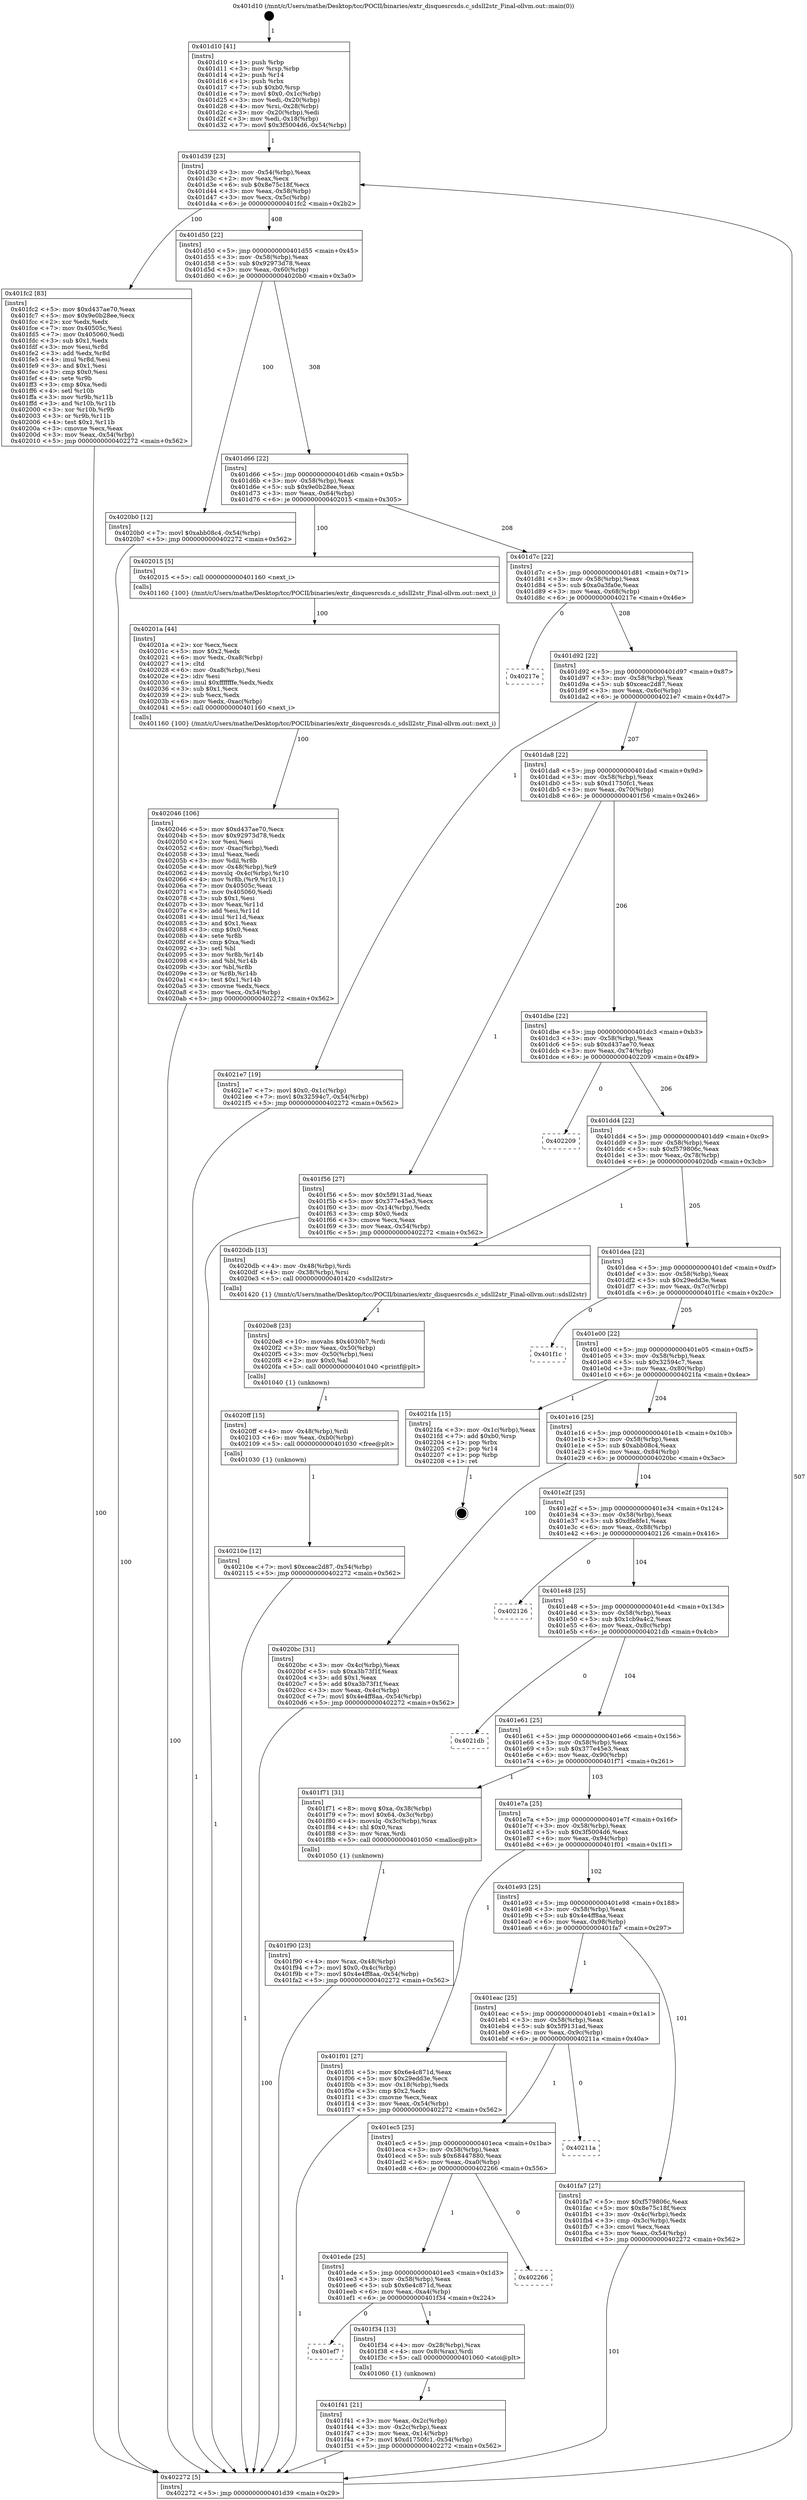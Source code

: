 digraph "0x401d10" {
  label = "0x401d10 (/mnt/c/Users/mathe/Desktop/tcc/POCII/binaries/extr_disquesrcsds.c_sdsll2str_Final-ollvm.out::main(0))"
  labelloc = "t"
  node[shape=record]

  Entry [label="",width=0.3,height=0.3,shape=circle,fillcolor=black,style=filled]
  "0x401d39" [label="{
     0x401d39 [23]\l
     | [instrs]\l
     &nbsp;&nbsp;0x401d39 \<+3\>: mov -0x54(%rbp),%eax\l
     &nbsp;&nbsp;0x401d3c \<+2\>: mov %eax,%ecx\l
     &nbsp;&nbsp;0x401d3e \<+6\>: sub $0x8e75c18f,%ecx\l
     &nbsp;&nbsp;0x401d44 \<+3\>: mov %eax,-0x58(%rbp)\l
     &nbsp;&nbsp;0x401d47 \<+3\>: mov %ecx,-0x5c(%rbp)\l
     &nbsp;&nbsp;0x401d4a \<+6\>: je 0000000000401fc2 \<main+0x2b2\>\l
  }"]
  "0x401fc2" [label="{
     0x401fc2 [83]\l
     | [instrs]\l
     &nbsp;&nbsp;0x401fc2 \<+5\>: mov $0xd437ae70,%eax\l
     &nbsp;&nbsp;0x401fc7 \<+5\>: mov $0x9e0b28ee,%ecx\l
     &nbsp;&nbsp;0x401fcc \<+2\>: xor %edx,%edx\l
     &nbsp;&nbsp;0x401fce \<+7\>: mov 0x40505c,%esi\l
     &nbsp;&nbsp;0x401fd5 \<+7\>: mov 0x405060,%edi\l
     &nbsp;&nbsp;0x401fdc \<+3\>: sub $0x1,%edx\l
     &nbsp;&nbsp;0x401fdf \<+3\>: mov %esi,%r8d\l
     &nbsp;&nbsp;0x401fe2 \<+3\>: add %edx,%r8d\l
     &nbsp;&nbsp;0x401fe5 \<+4\>: imul %r8d,%esi\l
     &nbsp;&nbsp;0x401fe9 \<+3\>: and $0x1,%esi\l
     &nbsp;&nbsp;0x401fec \<+3\>: cmp $0x0,%esi\l
     &nbsp;&nbsp;0x401fef \<+4\>: sete %r9b\l
     &nbsp;&nbsp;0x401ff3 \<+3\>: cmp $0xa,%edi\l
     &nbsp;&nbsp;0x401ff6 \<+4\>: setl %r10b\l
     &nbsp;&nbsp;0x401ffa \<+3\>: mov %r9b,%r11b\l
     &nbsp;&nbsp;0x401ffd \<+3\>: and %r10b,%r11b\l
     &nbsp;&nbsp;0x402000 \<+3\>: xor %r10b,%r9b\l
     &nbsp;&nbsp;0x402003 \<+3\>: or %r9b,%r11b\l
     &nbsp;&nbsp;0x402006 \<+4\>: test $0x1,%r11b\l
     &nbsp;&nbsp;0x40200a \<+3\>: cmovne %ecx,%eax\l
     &nbsp;&nbsp;0x40200d \<+3\>: mov %eax,-0x54(%rbp)\l
     &nbsp;&nbsp;0x402010 \<+5\>: jmp 0000000000402272 \<main+0x562\>\l
  }"]
  "0x401d50" [label="{
     0x401d50 [22]\l
     | [instrs]\l
     &nbsp;&nbsp;0x401d50 \<+5\>: jmp 0000000000401d55 \<main+0x45\>\l
     &nbsp;&nbsp;0x401d55 \<+3\>: mov -0x58(%rbp),%eax\l
     &nbsp;&nbsp;0x401d58 \<+5\>: sub $0x92973d78,%eax\l
     &nbsp;&nbsp;0x401d5d \<+3\>: mov %eax,-0x60(%rbp)\l
     &nbsp;&nbsp;0x401d60 \<+6\>: je 00000000004020b0 \<main+0x3a0\>\l
  }"]
  Exit [label="",width=0.3,height=0.3,shape=circle,fillcolor=black,style=filled,peripheries=2]
  "0x4020b0" [label="{
     0x4020b0 [12]\l
     | [instrs]\l
     &nbsp;&nbsp;0x4020b0 \<+7\>: movl $0xabb08c4,-0x54(%rbp)\l
     &nbsp;&nbsp;0x4020b7 \<+5\>: jmp 0000000000402272 \<main+0x562\>\l
  }"]
  "0x401d66" [label="{
     0x401d66 [22]\l
     | [instrs]\l
     &nbsp;&nbsp;0x401d66 \<+5\>: jmp 0000000000401d6b \<main+0x5b\>\l
     &nbsp;&nbsp;0x401d6b \<+3\>: mov -0x58(%rbp),%eax\l
     &nbsp;&nbsp;0x401d6e \<+5\>: sub $0x9e0b28ee,%eax\l
     &nbsp;&nbsp;0x401d73 \<+3\>: mov %eax,-0x64(%rbp)\l
     &nbsp;&nbsp;0x401d76 \<+6\>: je 0000000000402015 \<main+0x305\>\l
  }"]
  "0x40210e" [label="{
     0x40210e [12]\l
     | [instrs]\l
     &nbsp;&nbsp;0x40210e \<+7\>: movl $0xceac2d87,-0x54(%rbp)\l
     &nbsp;&nbsp;0x402115 \<+5\>: jmp 0000000000402272 \<main+0x562\>\l
  }"]
  "0x402015" [label="{
     0x402015 [5]\l
     | [instrs]\l
     &nbsp;&nbsp;0x402015 \<+5\>: call 0000000000401160 \<next_i\>\l
     | [calls]\l
     &nbsp;&nbsp;0x401160 \{100\} (/mnt/c/Users/mathe/Desktop/tcc/POCII/binaries/extr_disquesrcsds.c_sdsll2str_Final-ollvm.out::next_i)\l
  }"]
  "0x401d7c" [label="{
     0x401d7c [22]\l
     | [instrs]\l
     &nbsp;&nbsp;0x401d7c \<+5\>: jmp 0000000000401d81 \<main+0x71\>\l
     &nbsp;&nbsp;0x401d81 \<+3\>: mov -0x58(%rbp),%eax\l
     &nbsp;&nbsp;0x401d84 \<+5\>: sub $0xa0a3fa0e,%eax\l
     &nbsp;&nbsp;0x401d89 \<+3\>: mov %eax,-0x68(%rbp)\l
     &nbsp;&nbsp;0x401d8c \<+6\>: je 000000000040217e \<main+0x46e\>\l
  }"]
  "0x4020ff" [label="{
     0x4020ff [15]\l
     | [instrs]\l
     &nbsp;&nbsp;0x4020ff \<+4\>: mov -0x48(%rbp),%rdi\l
     &nbsp;&nbsp;0x402103 \<+6\>: mov %eax,-0xb0(%rbp)\l
     &nbsp;&nbsp;0x402109 \<+5\>: call 0000000000401030 \<free@plt\>\l
     | [calls]\l
     &nbsp;&nbsp;0x401030 \{1\} (unknown)\l
  }"]
  "0x40217e" [label="{
     0x40217e\l
  }", style=dashed]
  "0x401d92" [label="{
     0x401d92 [22]\l
     | [instrs]\l
     &nbsp;&nbsp;0x401d92 \<+5\>: jmp 0000000000401d97 \<main+0x87\>\l
     &nbsp;&nbsp;0x401d97 \<+3\>: mov -0x58(%rbp),%eax\l
     &nbsp;&nbsp;0x401d9a \<+5\>: sub $0xceac2d87,%eax\l
     &nbsp;&nbsp;0x401d9f \<+3\>: mov %eax,-0x6c(%rbp)\l
     &nbsp;&nbsp;0x401da2 \<+6\>: je 00000000004021e7 \<main+0x4d7\>\l
  }"]
  "0x4020e8" [label="{
     0x4020e8 [23]\l
     | [instrs]\l
     &nbsp;&nbsp;0x4020e8 \<+10\>: movabs $0x4030b7,%rdi\l
     &nbsp;&nbsp;0x4020f2 \<+3\>: mov %eax,-0x50(%rbp)\l
     &nbsp;&nbsp;0x4020f5 \<+3\>: mov -0x50(%rbp),%esi\l
     &nbsp;&nbsp;0x4020f8 \<+2\>: mov $0x0,%al\l
     &nbsp;&nbsp;0x4020fa \<+5\>: call 0000000000401040 \<printf@plt\>\l
     | [calls]\l
     &nbsp;&nbsp;0x401040 \{1\} (unknown)\l
  }"]
  "0x4021e7" [label="{
     0x4021e7 [19]\l
     | [instrs]\l
     &nbsp;&nbsp;0x4021e7 \<+7\>: movl $0x0,-0x1c(%rbp)\l
     &nbsp;&nbsp;0x4021ee \<+7\>: movl $0x32594c7,-0x54(%rbp)\l
     &nbsp;&nbsp;0x4021f5 \<+5\>: jmp 0000000000402272 \<main+0x562\>\l
  }"]
  "0x401da8" [label="{
     0x401da8 [22]\l
     | [instrs]\l
     &nbsp;&nbsp;0x401da8 \<+5\>: jmp 0000000000401dad \<main+0x9d\>\l
     &nbsp;&nbsp;0x401dad \<+3\>: mov -0x58(%rbp),%eax\l
     &nbsp;&nbsp;0x401db0 \<+5\>: sub $0xd1750fc1,%eax\l
     &nbsp;&nbsp;0x401db5 \<+3\>: mov %eax,-0x70(%rbp)\l
     &nbsp;&nbsp;0x401db8 \<+6\>: je 0000000000401f56 \<main+0x246\>\l
  }"]
  "0x402046" [label="{
     0x402046 [106]\l
     | [instrs]\l
     &nbsp;&nbsp;0x402046 \<+5\>: mov $0xd437ae70,%ecx\l
     &nbsp;&nbsp;0x40204b \<+5\>: mov $0x92973d78,%edx\l
     &nbsp;&nbsp;0x402050 \<+2\>: xor %esi,%esi\l
     &nbsp;&nbsp;0x402052 \<+6\>: mov -0xac(%rbp),%edi\l
     &nbsp;&nbsp;0x402058 \<+3\>: imul %eax,%edi\l
     &nbsp;&nbsp;0x40205b \<+3\>: mov %dil,%r8b\l
     &nbsp;&nbsp;0x40205e \<+4\>: mov -0x48(%rbp),%r9\l
     &nbsp;&nbsp;0x402062 \<+4\>: movslq -0x4c(%rbp),%r10\l
     &nbsp;&nbsp;0x402066 \<+4\>: mov %r8b,(%r9,%r10,1)\l
     &nbsp;&nbsp;0x40206a \<+7\>: mov 0x40505c,%eax\l
     &nbsp;&nbsp;0x402071 \<+7\>: mov 0x405060,%edi\l
     &nbsp;&nbsp;0x402078 \<+3\>: sub $0x1,%esi\l
     &nbsp;&nbsp;0x40207b \<+3\>: mov %eax,%r11d\l
     &nbsp;&nbsp;0x40207e \<+3\>: add %esi,%r11d\l
     &nbsp;&nbsp;0x402081 \<+4\>: imul %r11d,%eax\l
     &nbsp;&nbsp;0x402085 \<+3\>: and $0x1,%eax\l
     &nbsp;&nbsp;0x402088 \<+3\>: cmp $0x0,%eax\l
     &nbsp;&nbsp;0x40208b \<+4\>: sete %r8b\l
     &nbsp;&nbsp;0x40208f \<+3\>: cmp $0xa,%edi\l
     &nbsp;&nbsp;0x402092 \<+3\>: setl %bl\l
     &nbsp;&nbsp;0x402095 \<+3\>: mov %r8b,%r14b\l
     &nbsp;&nbsp;0x402098 \<+3\>: and %bl,%r14b\l
     &nbsp;&nbsp;0x40209b \<+3\>: xor %bl,%r8b\l
     &nbsp;&nbsp;0x40209e \<+3\>: or %r8b,%r14b\l
     &nbsp;&nbsp;0x4020a1 \<+4\>: test $0x1,%r14b\l
     &nbsp;&nbsp;0x4020a5 \<+3\>: cmovne %edx,%ecx\l
     &nbsp;&nbsp;0x4020a8 \<+3\>: mov %ecx,-0x54(%rbp)\l
     &nbsp;&nbsp;0x4020ab \<+5\>: jmp 0000000000402272 \<main+0x562\>\l
  }"]
  "0x401f56" [label="{
     0x401f56 [27]\l
     | [instrs]\l
     &nbsp;&nbsp;0x401f56 \<+5\>: mov $0x5f9131ad,%eax\l
     &nbsp;&nbsp;0x401f5b \<+5\>: mov $0x377e45e3,%ecx\l
     &nbsp;&nbsp;0x401f60 \<+3\>: mov -0x14(%rbp),%edx\l
     &nbsp;&nbsp;0x401f63 \<+3\>: cmp $0x0,%edx\l
     &nbsp;&nbsp;0x401f66 \<+3\>: cmove %ecx,%eax\l
     &nbsp;&nbsp;0x401f69 \<+3\>: mov %eax,-0x54(%rbp)\l
     &nbsp;&nbsp;0x401f6c \<+5\>: jmp 0000000000402272 \<main+0x562\>\l
  }"]
  "0x401dbe" [label="{
     0x401dbe [22]\l
     | [instrs]\l
     &nbsp;&nbsp;0x401dbe \<+5\>: jmp 0000000000401dc3 \<main+0xb3\>\l
     &nbsp;&nbsp;0x401dc3 \<+3\>: mov -0x58(%rbp),%eax\l
     &nbsp;&nbsp;0x401dc6 \<+5\>: sub $0xd437ae70,%eax\l
     &nbsp;&nbsp;0x401dcb \<+3\>: mov %eax,-0x74(%rbp)\l
     &nbsp;&nbsp;0x401dce \<+6\>: je 0000000000402209 \<main+0x4f9\>\l
  }"]
  "0x40201a" [label="{
     0x40201a [44]\l
     | [instrs]\l
     &nbsp;&nbsp;0x40201a \<+2\>: xor %ecx,%ecx\l
     &nbsp;&nbsp;0x40201c \<+5\>: mov $0x2,%edx\l
     &nbsp;&nbsp;0x402021 \<+6\>: mov %edx,-0xa8(%rbp)\l
     &nbsp;&nbsp;0x402027 \<+1\>: cltd\l
     &nbsp;&nbsp;0x402028 \<+6\>: mov -0xa8(%rbp),%esi\l
     &nbsp;&nbsp;0x40202e \<+2\>: idiv %esi\l
     &nbsp;&nbsp;0x402030 \<+6\>: imul $0xfffffffe,%edx,%edx\l
     &nbsp;&nbsp;0x402036 \<+3\>: sub $0x1,%ecx\l
     &nbsp;&nbsp;0x402039 \<+2\>: sub %ecx,%edx\l
     &nbsp;&nbsp;0x40203b \<+6\>: mov %edx,-0xac(%rbp)\l
     &nbsp;&nbsp;0x402041 \<+5\>: call 0000000000401160 \<next_i\>\l
     | [calls]\l
     &nbsp;&nbsp;0x401160 \{100\} (/mnt/c/Users/mathe/Desktop/tcc/POCII/binaries/extr_disquesrcsds.c_sdsll2str_Final-ollvm.out::next_i)\l
  }"]
  "0x402209" [label="{
     0x402209\l
  }", style=dashed]
  "0x401dd4" [label="{
     0x401dd4 [22]\l
     | [instrs]\l
     &nbsp;&nbsp;0x401dd4 \<+5\>: jmp 0000000000401dd9 \<main+0xc9\>\l
     &nbsp;&nbsp;0x401dd9 \<+3\>: mov -0x58(%rbp),%eax\l
     &nbsp;&nbsp;0x401ddc \<+5\>: sub $0xf579806c,%eax\l
     &nbsp;&nbsp;0x401de1 \<+3\>: mov %eax,-0x78(%rbp)\l
     &nbsp;&nbsp;0x401de4 \<+6\>: je 00000000004020db \<main+0x3cb\>\l
  }"]
  "0x401f90" [label="{
     0x401f90 [23]\l
     | [instrs]\l
     &nbsp;&nbsp;0x401f90 \<+4\>: mov %rax,-0x48(%rbp)\l
     &nbsp;&nbsp;0x401f94 \<+7\>: movl $0x0,-0x4c(%rbp)\l
     &nbsp;&nbsp;0x401f9b \<+7\>: movl $0x4e4ff8aa,-0x54(%rbp)\l
     &nbsp;&nbsp;0x401fa2 \<+5\>: jmp 0000000000402272 \<main+0x562\>\l
  }"]
  "0x4020db" [label="{
     0x4020db [13]\l
     | [instrs]\l
     &nbsp;&nbsp;0x4020db \<+4\>: mov -0x48(%rbp),%rdi\l
     &nbsp;&nbsp;0x4020df \<+4\>: mov -0x38(%rbp),%rsi\l
     &nbsp;&nbsp;0x4020e3 \<+5\>: call 0000000000401420 \<sdsll2str\>\l
     | [calls]\l
     &nbsp;&nbsp;0x401420 \{1\} (/mnt/c/Users/mathe/Desktop/tcc/POCII/binaries/extr_disquesrcsds.c_sdsll2str_Final-ollvm.out::sdsll2str)\l
  }"]
  "0x401dea" [label="{
     0x401dea [22]\l
     | [instrs]\l
     &nbsp;&nbsp;0x401dea \<+5\>: jmp 0000000000401def \<main+0xdf\>\l
     &nbsp;&nbsp;0x401def \<+3\>: mov -0x58(%rbp),%eax\l
     &nbsp;&nbsp;0x401df2 \<+5\>: sub $0x29edd3e,%eax\l
     &nbsp;&nbsp;0x401df7 \<+3\>: mov %eax,-0x7c(%rbp)\l
     &nbsp;&nbsp;0x401dfa \<+6\>: je 0000000000401f1c \<main+0x20c\>\l
  }"]
  "0x401f41" [label="{
     0x401f41 [21]\l
     | [instrs]\l
     &nbsp;&nbsp;0x401f41 \<+3\>: mov %eax,-0x2c(%rbp)\l
     &nbsp;&nbsp;0x401f44 \<+3\>: mov -0x2c(%rbp),%eax\l
     &nbsp;&nbsp;0x401f47 \<+3\>: mov %eax,-0x14(%rbp)\l
     &nbsp;&nbsp;0x401f4a \<+7\>: movl $0xd1750fc1,-0x54(%rbp)\l
     &nbsp;&nbsp;0x401f51 \<+5\>: jmp 0000000000402272 \<main+0x562\>\l
  }"]
  "0x401f1c" [label="{
     0x401f1c\l
  }", style=dashed]
  "0x401e00" [label="{
     0x401e00 [22]\l
     | [instrs]\l
     &nbsp;&nbsp;0x401e00 \<+5\>: jmp 0000000000401e05 \<main+0xf5\>\l
     &nbsp;&nbsp;0x401e05 \<+3\>: mov -0x58(%rbp),%eax\l
     &nbsp;&nbsp;0x401e08 \<+5\>: sub $0x32594c7,%eax\l
     &nbsp;&nbsp;0x401e0d \<+3\>: mov %eax,-0x80(%rbp)\l
     &nbsp;&nbsp;0x401e10 \<+6\>: je 00000000004021fa \<main+0x4ea\>\l
  }"]
  "0x401ef7" [label="{
     0x401ef7\l
  }", style=dashed]
  "0x4021fa" [label="{
     0x4021fa [15]\l
     | [instrs]\l
     &nbsp;&nbsp;0x4021fa \<+3\>: mov -0x1c(%rbp),%eax\l
     &nbsp;&nbsp;0x4021fd \<+7\>: add $0xb0,%rsp\l
     &nbsp;&nbsp;0x402204 \<+1\>: pop %rbx\l
     &nbsp;&nbsp;0x402205 \<+2\>: pop %r14\l
     &nbsp;&nbsp;0x402207 \<+1\>: pop %rbp\l
     &nbsp;&nbsp;0x402208 \<+1\>: ret\l
  }"]
  "0x401e16" [label="{
     0x401e16 [25]\l
     | [instrs]\l
     &nbsp;&nbsp;0x401e16 \<+5\>: jmp 0000000000401e1b \<main+0x10b\>\l
     &nbsp;&nbsp;0x401e1b \<+3\>: mov -0x58(%rbp),%eax\l
     &nbsp;&nbsp;0x401e1e \<+5\>: sub $0xabb08c4,%eax\l
     &nbsp;&nbsp;0x401e23 \<+6\>: mov %eax,-0x84(%rbp)\l
     &nbsp;&nbsp;0x401e29 \<+6\>: je 00000000004020bc \<main+0x3ac\>\l
  }"]
  "0x401f34" [label="{
     0x401f34 [13]\l
     | [instrs]\l
     &nbsp;&nbsp;0x401f34 \<+4\>: mov -0x28(%rbp),%rax\l
     &nbsp;&nbsp;0x401f38 \<+4\>: mov 0x8(%rax),%rdi\l
     &nbsp;&nbsp;0x401f3c \<+5\>: call 0000000000401060 \<atoi@plt\>\l
     | [calls]\l
     &nbsp;&nbsp;0x401060 \{1\} (unknown)\l
  }"]
  "0x4020bc" [label="{
     0x4020bc [31]\l
     | [instrs]\l
     &nbsp;&nbsp;0x4020bc \<+3\>: mov -0x4c(%rbp),%eax\l
     &nbsp;&nbsp;0x4020bf \<+5\>: sub $0xa3b73f1f,%eax\l
     &nbsp;&nbsp;0x4020c4 \<+3\>: add $0x1,%eax\l
     &nbsp;&nbsp;0x4020c7 \<+5\>: add $0xa3b73f1f,%eax\l
     &nbsp;&nbsp;0x4020cc \<+3\>: mov %eax,-0x4c(%rbp)\l
     &nbsp;&nbsp;0x4020cf \<+7\>: movl $0x4e4ff8aa,-0x54(%rbp)\l
     &nbsp;&nbsp;0x4020d6 \<+5\>: jmp 0000000000402272 \<main+0x562\>\l
  }"]
  "0x401e2f" [label="{
     0x401e2f [25]\l
     | [instrs]\l
     &nbsp;&nbsp;0x401e2f \<+5\>: jmp 0000000000401e34 \<main+0x124\>\l
     &nbsp;&nbsp;0x401e34 \<+3\>: mov -0x58(%rbp),%eax\l
     &nbsp;&nbsp;0x401e37 \<+5\>: sub $0xdfe8fe1,%eax\l
     &nbsp;&nbsp;0x401e3c \<+6\>: mov %eax,-0x88(%rbp)\l
     &nbsp;&nbsp;0x401e42 \<+6\>: je 0000000000402126 \<main+0x416\>\l
  }"]
  "0x401ede" [label="{
     0x401ede [25]\l
     | [instrs]\l
     &nbsp;&nbsp;0x401ede \<+5\>: jmp 0000000000401ee3 \<main+0x1d3\>\l
     &nbsp;&nbsp;0x401ee3 \<+3\>: mov -0x58(%rbp),%eax\l
     &nbsp;&nbsp;0x401ee6 \<+5\>: sub $0x6e4c871d,%eax\l
     &nbsp;&nbsp;0x401eeb \<+6\>: mov %eax,-0xa4(%rbp)\l
     &nbsp;&nbsp;0x401ef1 \<+6\>: je 0000000000401f34 \<main+0x224\>\l
  }"]
  "0x402126" [label="{
     0x402126\l
  }", style=dashed]
  "0x401e48" [label="{
     0x401e48 [25]\l
     | [instrs]\l
     &nbsp;&nbsp;0x401e48 \<+5\>: jmp 0000000000401e4d \<main+0x13d\>\l
     &nbsp;&nbsp;0x401e4d \<+3\>: mov -0x58(%rbp),%eax\l
     &nbsp;&nbsp;0x401e50 \<+5\>: sub $0x1cb9a4c2,%eax\l
     &nbsp;&nbsp;0x401e55 \<+6\>: mov %eax,-0x8c(%rbp)\l
     &nbsp;&nbsp;0x401e5b \<+6\>: je 00000000004021db \<main+0x4cb\>\l
  }"]
  "0x402266" [label="{
     0x402266\l
  }", style=dashed]
  "0x4021db" [label="{
     0x4021db\l
  }", style=dashed]
  "0x401e61" [label="{
     0x401e61 [25]\l
     | [instrs]\l
     &nbsp;&nbsp;0x401e61 \<+5\>: jmp 0000000000401e66 \<main+0x156\>\l
     &nbsp;&nbsp;0x401e66 \<+3\>: mov -0x58(%rbp),%eax\l
     &nbsp;&nbsp;0x401e69 \<+5\>: sub $0x377e45e3,%eax\l
     &nbsp;&nbsp;0x401e6e \<+6\>: mov %eax,-0x90(%rbp)\l
     &nbsp;&nbsp;0x401e74 \<+6\>: je 0000000000401f71 \<main+0x261\>\l
  }"]
  "0x401ec5" [label="{
     0x401ec5 [25]\l
     | [instrs]\l
     &nbsp;&nbsp;0x401ec5 \<+5\>: jmp 0000000000401eca \<main+0x1ba\>\l
     &nbsp;&nbsp;0x401eca \<+3\>: mov -0x58(%rbp),%eax\l
     &nbsp;&nbsp;0x401ecd \<+5\>: sub $0x68447880,%eax\l
     &nbsp;&nbsp;0x401ed2 \<+6\>: mov %eax,-0xa0(%rbp)\l
     &nbsp;&nbsp;0x401ed8 \<+6\>: je 0000000000402266 \<main+0x556\>\l
  }"]
  "0x401f71" [label="{
     0x401f71 [31]\l
     | [instrs]\l
     &nbsp;&nbsp;0x401f71 \<+8\>: movq $0xa,-0x38(%rbp)\l
     &nbsp;&nbsp;0x401f79 \<+7\>: movl $0x64,-0x3c(%rbp)\l
     &nbsp;&nbsp;0x401f80 \<+4\>: movslq -0x3c(%rbp),%rax\l
     &nbsp;&nbsp;0x401f84 \<+4\>: shl $0x0,%rax\l
     &nbsp;&nbsp;0x401f88 \<+3\>: mov %rax,%rdi\l
     &nbsp;&nbsp;0x401f8b \<+5\>: call 0000000000401050 \<malloc@plt\>\l
     | [calls]\l
     &nbsp;&nbsp;0x401050 \{1\} (unknown)\l
  }"]
  "0x401e7a" [label="{
     0x401e7a [25]\l
     | [instrs]\l
     &nbsp;&nbsp;0x401e7a \<+5\>: jmp 0000000000401e7f \<main+0x16f\>\l
     &nbsp;&nbsp;0x401e7f \<+3\>: mov -0x58(%rbp),%eax\l
     &nbsp;&nbsp;0x401e82 \<+5\>: sub $0x3f5004d6,%eax\l
     &nbsp;&nbsp;0x401e87 \<+6\>: mov %eax,-0x94(%rbp)\l
     &nbsp;&nbsp;0x401e8d \<+6\>: je 0000000000401f01 \<main+0x1f1\>\l
  }"]
  "0x40211a" [label="{
     0x40211a\l
  }", style=dashed]
  "0x401f01" [label="{
     0x401f01 [27]\l
     | [instrs]\l
     &nbsp;&nbsp;0x401f01 \<+5\>: mov $0x6e4c871d,%eax\l
     &nbsp;&nbsp;0x401f06 \<+5\>: mov $0x29edd3e,%ecx\l
     &nbsp;&nbsp;0x401f0b \<+3\>: mov -0x18(%rbp),%edx\l
     &nbsp;&nbsp;0x401f0e \<+3\>: cmp $0x2,%edx\l
     &nbsp;&nbsp;0x401f11 \<+3\>: cmovne %ecx,%eax\l
     &nbsp;&nbsp;0x401f14 \<+3\>: mov %eax,-0x54(%rbp)\l
     &nbsp;&nbsp;0x401f17 \<+5\>: jmp 0000000000402272 \<main+0x562\>\l
  }"]
  "0x401e93" [label="{
     0x401e93 [25]\l
     | [instrs]\l
     &nbsp;&nbsp;0x401e93 \<+5\>: jmp 0000000000401e98 \<main+0x188\>\l
     &nbsp;&nbsp;0x401e98 \<+3\>: mov -0x58(%rbp),%eax\l
     &nbsp;&nbsp;0x401e9b \<+5\>: sub $0x4e4ff8aa,%eax\l
     &nbsp;&nbsp;0x401ea0 \<+6\>: mov %eax,-0x98(%rbp)\l
     &nbsp;&nbsp;0x401ea6 \<+6\>: je 0000000000401fa7 \<main+0x297\>\l
  }"]
  "0x402272" [label="{
     0x402272 [5]\l
     | [instrs]\l
     &nbsp;&nbsp;0x402272 \<+5\>: jmp 0000000000401d39 \<main+0x29\>\l
  }"]
  "0x401d10" [label="{
     0x401d10 [41]\l
     | [instrs]\l
     &nbsp;&nbsp;0x401d10 \<+1\>: push %rbp\l
     &nbsp;&nbsp;0x401d11 \<+3\>: mov %rsp,%rbp\l
     &nbsp;&nbsp;0x401d14 \<+2\>: push %r14\l
     &nbsp;&nbsp;0x401d16 \<+1\>: push %rbx\l
     &nbsp;&nbsp;0x401d17 \<+7\>: sub $0xb0,%rsp\l
     &nbsp;&nbsp;0x401d1e \<+7\>: movl $0x0,-0x1c(%rbp)\l
     &nbsp;&nbsp;0x401d25 \<+3\>: mov %edi,-0x20(%rbp)\l
     &nbsp;&nbsp;0x401d28 \<+4\>: mov %rsi,-0x28(%rbp)\l
     &nbsp;&nbsp;0x401d2c \<+3\>: mov -0x20(%rbp),%edi\l
     &nbsp;&nbsp;0x401d2f \<+3\>: mov %edi,-0x18(%rbp)\l
     &nbsp;&nbsp;0x401d32 \<+7\>: movl $0x3f5004d6,-0x54(%rbp)\l
  }"]
  "0x401eac" [label="{
     0x401eac [25]\l
     | [instrs]\l
     &nbsp;&nbsp;0x401eac \<+5\>: jmp 0000000000401eb1 \<main+0x1a1\>\l
     &nbsp;&nbsp;0x401eb1 \<+3\>: mov -0x58(%rbp),%eax\l
     &nbsp;&nbsp;0x401eb4 \<+5\>: sub $0x5f9131ad,%eax\l
     &nbsp;&nbsp;0x401eb9 \<+6\>: mov %eax,-0x9c(%rbp)\l
     &nbsp;&nbsp;0x401ebf \<+6\>: je 000000000040211a \<main+0x40a\>\l
  }"]
  "0x401fa7" [label="{
     0x401fa7 [27]\l
     | [instrs]\l
     &nbsp;&nbsp;0x401fa7 \<+5\>: mov $0xf579806c,%eax\l
     &nbsp;&nbsp;0x401fac \<+5\>: mov $0x8e75c18f,%ecx\l
     &nbsp;&nbsp;0x401fb1 \<+3\>: mov -0x4c(%rbp),%edx\l
     &nbsp;&nbsp;0x401fb4 \<+3\>: cmp -0x3c(%rbp),%edx\l
     &nbsp;&nbsp;0x401fb7 \<+3\>: cmovl %ecx,%eax\l
     &nbsp;&nbsp;0x401fba \<+3\>: mov %eax,-0x54(%rbp)\l
     &nbsp;&nbsp;0x401fbd \<+5\>: jmp 0000000000402272 \<main+0x562\>\l
  }"]
  Entry -> "0x401d10" [label=" 1"]
  "0x401d39" -> "0x401fc2" [label=" 100"]
  "0x401d39" -> "0x401d50" [label=" 408"]
  "0x4021fa" -> Exit [label=" 1"]
  "0x401d50" -> "0x4020b0" [label=" 100"]
  "0x401d50" -> "0x401d66" [label=" 308"]
  "0x4021e7" -> "0x402272" [label=" 1"]
  "0x401d66" -> "0x402015" [label=" 100"]
  "0x401d66" -> "0x401d7c" [label=" 208"]
  "0x40210e" -> "0x402272" [label=" 1"]
  "0x401d7c" -> "0x40217e" [label=" 0"]
  "0x401d7c" -> "0x401d92" [label=" 208"]
  "0x4020ff" -> "0x40210e" [label=" 1"]
  "0x401d92" -> "0x4021e7" [label=" 1"]
  "0x401d92" -> "0x401da8" [label=" 207"]
  "0x4020e8" -> "0x4020ff" [label=" 1"]
  "0x401da8" -> "0x401f56" [label=" 1"]
  "0x401da8" -> "0x401dbe" [label=" 206"]
  "0x4020db" -> "0x4020e8" [label=" 1"]
  "0x401dbe" -> "0x402209" [label=" 0"]
  "0x401dbe" -> "0x401dd4" [label=" 206"]
  "0x4020bc" -> "0x402272" [label=" 100"]
  "0x401dd4" -> "0x4020db" [label=" 1"]
  "0x401dd4" -> "0x401dea" [label=" 205"]
  "0x4020b0" -> "0x402272" [label=" 100"]
  "0x401dea" -> "0x401f1c" [label=" 0"]
  "0x401dea" -> "0x401e00" [label=" 205"]
  "0x402046" -> "0x402272" [label=" 100"]
  "0x401e00" -> "0x4021fa" [label=" 1"]
  "0x401e00" -> "0x401e16" [label=" 204"]
  "0x40201a" -> "0x402046" [label=" 100"]
  "0x401e16" -> "0x4020bc" [label=" 100"]
  "0x401e16" -> "0x401e2f" [label=" 104"]
  "0x402015" -> "0x40201a" [label=" 100"]
  "0x401e2f" -> "0x402126" [label=" 0"]
  "0x401e2f" -> "0x401e48" [label=" 104"]
  "0x401fa7" -> "0x402272" [label=" 101"]
  "0x401e48" -> "0x4021db" [label=" 0"]
  "0x401e48" -> "0x401e61" [label=" 104"]
  "0x401f90" -> "0x402272" [label=" 1"]
  "0x401e61" -> "0x401f71" [label=" 1"]
  "0x401e61" -> "0x401e7a" [label=" 103"]
  "0x401f56" -> "0x402272" [label=" 1"]
  "0x401e7a" -> "0x401f01" [label=" 1"]
  "0x401e7a" -> "0x401e93" [label=" 102"]
  "0x401f01" -> "0x402272" [label=" 1"]
  "0x401d10" -> "0x401d39" [label=" 1"]
  "0x402272" -> "0x401d39" [label=" 507"]
  "0x401f41" -> "0x402272" [label=" 1"]
  "0x401e93" -> "0x401fa7" [label=" 101"]
  "0x401e93" -> "0x401eac" [label=" 1"]
  "0x401f34" -> "0x401f41" [label=" 1"]
  "0x401eac" -> "0x40211a" [label=" 0"]
  "0x401eac" -> "0x401ec5" [label=" 1"]
  "0x401f71" -> "0x401f90" [label=" 1"]
  "0x401ec5" -> "0x402266" [label=" 0"]
  "0x401ec5" -> "0x401ede" [label=" 1"]
  "0x401fc2" -> "0x402272" [label=" 100"]
  "0x401ede" -> "0x401f34" [label=" 1"]
  "0x401ede" -> "0x401ef7" [label=" 0"]
}
